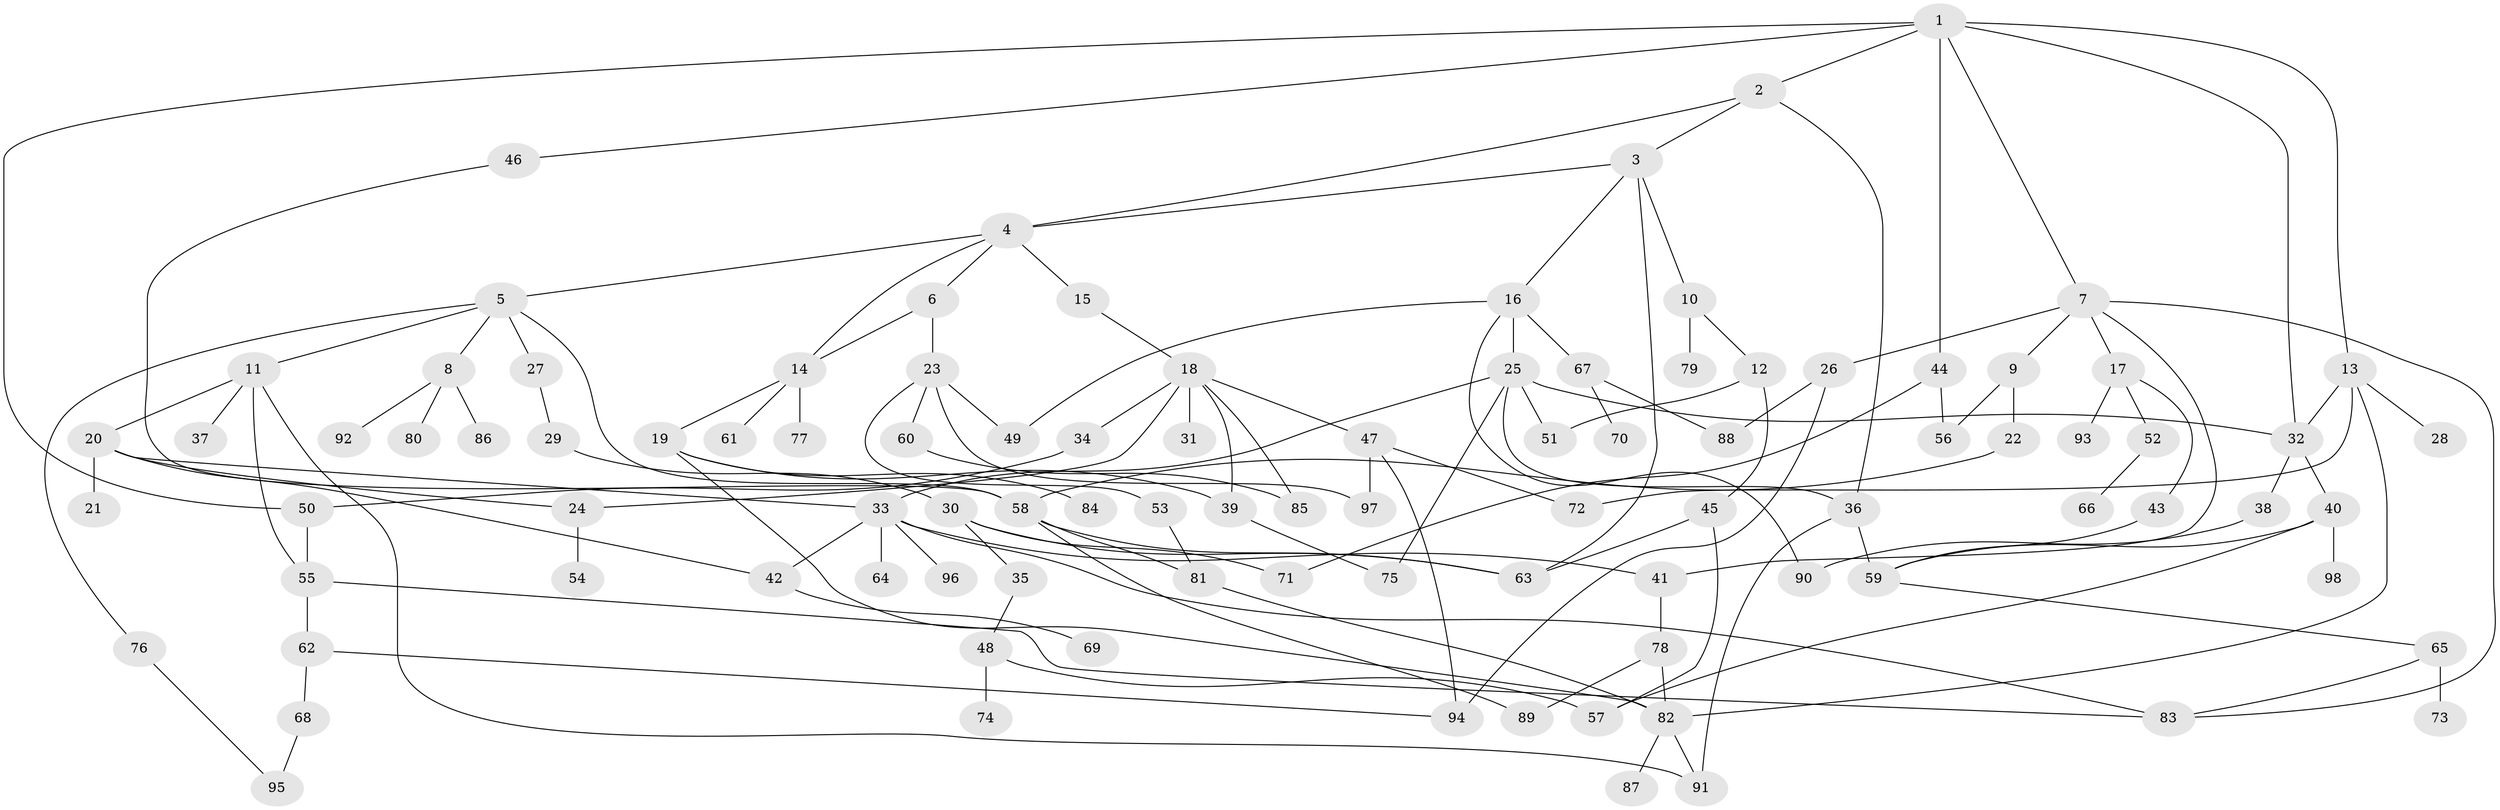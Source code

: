 // Generated by graph-tools (version 1.1) at 2025/13/03/09/25 04:13:25]
// undirected, 98 vertices, 141 edges
graph export_dot {
graph [start="1"]
  node [color=gray90,style=filled];
  1;
  2;
  3;
  4;
  5;
  6;
  7;
  8;
  9;
  10;
  11;
  12;
  13;
  14;
  15;
  16;
  17;
  18;
  19;
  20;
  21;
  22;
  23;
  24;
  25;
  26;
  27;
  28;
  29;
  30;
  31;
  32;
  33;
  34;
  35;
  36;
  37;
  38;
  39;
  40;
  41;
  42;
  43;
  44;
  45;
  46;
  47;
  48;
  49;
  50;
  51;
  52;
  53;
  54;
  55;
  56;
  57;
  58;
  59;
  60;
  61;
  62;
  63;
  64;
  65;
  66;
  67;
  68;
  69;
  70;
  71;
  72;
  73;
  74;
  75;
  76;
  77;
  78;
  79;
  80;
  81;
  82;
  83;
  84;
  85;
  86;
  87;
  88;
  89;
  90;
  91;
  92;
  93;
  94;
  95;
  96;
  97;
  98;
  1 -- 2;
  1 -- 7;
  1 -- 13;
  1 -- 44;
  1 -- 46;
  1 -- 50;
  1 -- 32;
  2 -- 3;
  2 -- 36;
  2 -- 4;
  3 -- 4;
  3 -- 10;
  3 -- 16;
  3 -- 63;
  4 -- 5;
  4 -- 6;
  4 -- 15;
  4 -- 14;
  5 -- 8;
  5 -- 11;
  5 -- 27;
  5 -- 58;
  5 -- 76;
  6 -- 14;
  6 -- 23;
  7 -- 9;
  7 -- 17;
  7 -- 26;
  7 -- 41;
  7 -- 83;
  8 -- 80;
  8 -- 86;
  8 -- 92;
  9 -- 22;
  9 -- 56;
  10 -- 12;
  10 -- 79;
  11 -- 20;
  11 -- 37;
  11 -- 55;
  11 -- 91;
  12 -- 45;
  12 -- 51;
  13 -- 28;
  13 -- 32;
  13 -- 72;
  13 -- 82;
  14 -- 19;
  14 -- 61;
  14 -- 77;
  15 -- 18;
  16 -- 25;
  16 -- 67;
  16 -- 90;
  16 -- 49;
  17 -- 43;
  17 -- 52;
  17 -- 93;
  18 -- 24;
  18 -- 31;
  18 -- 34;
  18 -- 47;
  18 -- 85;
  18 -- 39;
  19 -- 39;
  19 -- 82;
  19 -- 84;
  20 -- 21;
  20 -- 33;
  20 -- 24;
  20 -- 42;
  22 -- 58;
  23 -- 49;
  23 -- 53;
  23 -- 60;
  23 -- 97;
  24 -- 54;
  25 -- 75;
  25 -- 33;
  25 -- 51;
  25 -- 36;
  25 -- 32;
  26 -- 88;
  26 -- 94;
  27 -- 29;
  29 -- 30;
  30 -- 35;
  30 -- 63;
  30 -- 71;
  32 -- 38;
  32 -- 40;
  33 -- 42;
  33 -- 64;
  33 -- 96;
  33 -- 83;
  33 -- 41;
  34 -- 50;
  35 -- 48;
  36 -- 59;
  36 -- 91;
  38 -- 90;
  39 -- 75;
  40 -- 98;
  40 -- 57;
  40 -- 59;
  41 -- 78;
  42 -- 69;
  43 -- 59;
  44 -- 71;
  44 -- 56;
  45 -- 57;
  45 -- 63;
  46 -- 58;
  47 -- 72;
  47 -- 94;
  47 -- 97;
  48 -- 57;
  48 -- 74;
  50 -- 55;
  52 -- 66;
  53 -- 81;
  55 -- 62;
  55 -- 83;
  58 -- 81;
  58 -- 63;
  58 -- 89;
  59 -- 65;
  60 -- 85;
  62 -- 68;
  62 -- 94;
  65 -- 73;
  65 -- 83;
  67 -- 70;
  67 -- 88;
  68 -- 95;
  76 -- 95;
  78 -- 89;
  78 -- 82;
  81 -- 82;
  82 -- 87;
  82 -- 91;
}
